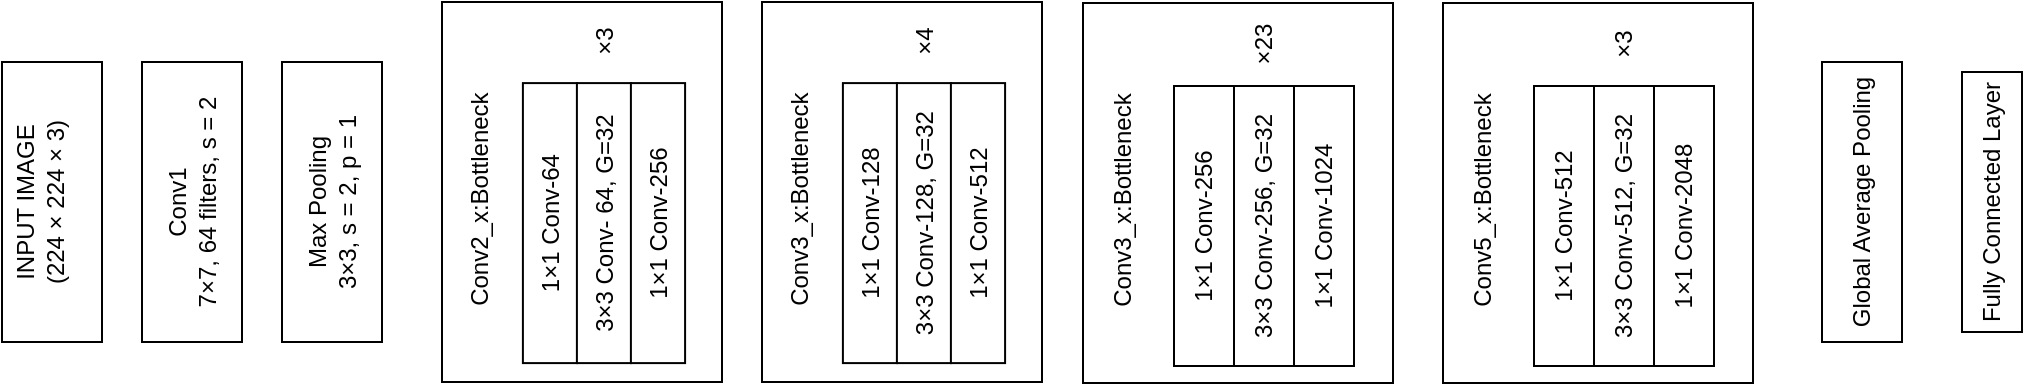 <mxfile version="26.2.12">
  <diagram name="Page-1" id="EKVSeBjgtW6AXNySFoci">
    <mxGraphModel dx="1559" dy="439" grid="1" gridSize="10" guides="1" tooltips="1" connect="1" arrows="1" fold="1" page="1" pageScale="1" pageWidth="827" pageHeight="1169" math="0" shadow="0">
      <root>
        <mxCell id="0" />
        <mxCell id="1" parent="0" />
        <mxCell id="EK9wkQSuGlHfyWJ5hB9Z-56" value="" style="group;rotation=-90;" vertex="1" connectable="0" parent="1">
          <mxGeometry x="340" y="30" width="190" height="1010" as="geometry" />
        </mxCell>
        <mxCell id="EK9wkQSuGlHfyWJ5hB9Z-1" value="INPUT IMAGE&lt;div&gt;(224&amp;nbsp;&lt;span style=&quot;background-color: transparent; color: light-dark(rgb(0, 0, 0), rgb(255, 255, 255));&quot;&gt;&lt;font&gt;× 224&amp;nbsp;&lt;/font&gt;&lt;/span&gt;&lt;span style=&quot;background-color: transparent; color: light-dark(rgb(0, 0, 0), rgb(255, 255, 255));&quot;&gt;× 3)&lt;/span&gt;&lt;/div&gt;&lt;p class=&quot;MsoNormal&quot;&gt;&lt;span style=&quot;font-size:18.0pt;line-height:115%&quot;&gt;&lt;/span&gt;&lt;/p&gt;" style="rounded=0;whiteSpace=wrap;html=1;rotation=-90;" vertex="1" parent="EK9wkQSuGlHfyWJ5hB9Z-56">
          <mxGeometry x="-455" y="485" width="140" height="50" as="geometry" />
        </mxCell>
        <mxCell id="EK9wkQSuGlHfyWJ5hB9Z-4" value="Conv1&lt;div&gt;7&lt;span style=&quot;background-color: transparent; color: light-dark(rgb(0, 0, 0), rgb(255, 255, 255));&quot;&gt;×7,&amp;nbsp;&lt;/span&gt;&lt;span style=&quot;background-color: transparent; color: light-dark(rgb(0, 0, 0), rgb(255, 255, 255));&quot;&gt;64 filters, s = 2&lt;/span&gt;&lt;/div&gt;" style="rounded=0;whiteSpace=wrap;html=1;rotation=-90;" vertex="1" parent="EK9wkQSuGlHfyWJ5hB9Z-56">
          <mxGeometry x="-385" y="485" width="140" height="50" as="geometry" />
        </mxCell>
        <mxCell id="EK9wkQSuGlHfyWJ5hB9Z-6" value="Max Pooling&lt;div&gt;&lt;span style=&quot;background-color: transparent; color: light-dark(rgb(0, 0, 0), rgb(255, 255, 255));&quot;&gt;3×3, s = 2, p = 1&lt;/span&gt;&lt;/div&gt;" style="rounded=0;whiteSpace=wrap;html=1;rotation=-90;" vertex="1" parent="EK9wkQSuGlHfyWJ5hB9Z-56">
          <mxGeometry x="-315" y="485" width="140" height="50" as="geometry" />
        </mxCell>
        <mxCell id="EK9wkQSuGlHfyWJ5hB9Z-7" value="Fully Connected Layer" style="rounded=0;whiteSpace=wrap;html=1;rotation=-90;" vertex="1" parent="EK9wkQSuGlHfyWJ5hB9Z-56">
          <mxGeometry x="520" y="495" width="130" height="30" as="geometry" />
        </mxCell>
        <mxCell id="EK9wkQSuGlHfyWJ5hB9Z-8" value="Global Average Pooling" style="rounded=0;whiteSpace=wrap;html=1;rotation=-90;" vertex="1" parent="EK9wkQSuGlHfyWJ5hB9Z-56">
          <mxGeometry x="450" y="490" width="140" height="40" as="geometry" />
        </mxCell>
        <mxCell id="EK9wkQSuGlHfyWJ5hB9Z-50" value="" style="group;rotation=-90;" vertex="1" connectable="0" parent="EK9wkQSuGlHfyWJ5hB9Z-56">
          <mxGeometry x="-215" y="435" width="190" height="140" as="geometry" />
        </mxCell>
        <mxCell id="EK9wkQSuGlHfyWJ5hB9Z-19" value="" style="verticalLabelPosition=bottom;verticalAlign=top;html=1;shape=mxgraph.basic.rect;fillColor2=none;strokeWidth=1;size=20;indent=5;rotation=-90;" vertex="1" parent="EK9wkQSuGlHfyWJ5hB9Z-50">
          <mxGeometry width="190" height="140" as="geometry" />
        </mxCell>
        <mxCell id="EK9wkQSuGlHfyWJ5hB9Z-26" value="Conv2_x:Bottleneck" style="rounded=0;whiteSpace=wrap;html=1;strokeColor=none;rotation=-90;" vertex="1" parent="EK9wkQSuGlHfyWJ5hB9Z-50">
          <mxGeometry x="-39" y="60" width="165" height="27.097" as="geometry" />
        </mxCell>
        <mxCell id="EK9wkQSuGlHfyWJ5hB9Z-27" value="" style="group;rotation=-90;" vertex="1" connectable="0" parent="EK9wkQSuGlHfyWJ5hB9Z-50">
          <mxGeometry x="36" y="45" width="140" height="81.29" as="geometry" />
        </mxCell>
        <mxCell id="EK9wkQSuGlHfyWJ5hB9Z-20" value="1×1 Conv-64" style="rounded=0;whiteSpace=wrap;html=1;rotation=-90;" vertex="1" parent="EK9wkQSuGlHfyWJ5hB9Z-27">
          <mxGeometry x="-27" y="27" width="140" height="27.097" as="geometry" />
        </mxCell>
        <mxCell id="EK9wkQSuGlHfyWJ5hB9Z-21" value="3×3 Conv- 64, G=32" style="rounded=0;whiteSpace=wrap;html=1;rotation=-90;" vertex="1" parent="EK9wkQSuGlHfyWJ5hB9Z-27">
          <mxGeometry y="27" width="140" height="27.097" as="geometry" />
        </mxCell>
        <mxCell id="EK9wkQSuGlHfyWJ5hB9Z-22" value="1×1 Conv-256" style="rounded=0;whiteSpace=wrap;html=1;rotation=-90;" vertex="1" parent="EK9wkQSuGlHfyWJ5hB9Z-27">
          <mxGeometry x="27" y="27" width="140" height="27.097" as="geometry" />
        </mxCell>
        <mxCell id="EK9wkQSuGlHfyWJ5hB9Z-28" value="×3" style="rounded=0;whiteSpace=wrap;html=1;strokeColor=none;rotation=-90;" vertex="1" parent="EK9wkQSuGlHfyWJ5hB9Z-50">
          <mxGeometry x="91" y="-19" width="30" height="27.097" as="geometry" />
        </mxCell>
        <mxCell id="EK9wkQSuGlHfyWJ5hB9Z-51" value="" style="group;rotation=-90;" vertex="1" connectable="0" parent="EK9wkQSuGlHfyWJ5hB9Z-56">
          <mxGeometry x="-55" y="435" width="190" height="140" as="geometry" />
        </mxCell>
        <mxCell id="EK9wkQSuGlHfyWJ5hB9Z-29" value="" style="verticalLabelPosition=bottom;verticalAlign=top;html=1;shape=mxgraph.basic.rect;fillColor2=none;strokeWidth=1;size=20;indent=5;rotation=-90;" vertex="1" parent="EK9wkQSuGlHfyWJ5hB9Z-51">
          <mxGeometry width="190" height="140" as="geometry" />
        </mxCell>
        <mxCell id="EK9wkQSuGlHfyWJ5hB9Z-30" value="Conv3_x:Bottleneck" style="rounded=0;whiteSpace=wrap;html=1;strokeColor=none;rotation=-90;" vertex="1" parent="EK9wkQSuGlHfyWJ5hB9Z-51">
          <mxGeometry x="-39" y="60" width="165" height="27.097" as="geometry" />
        </mxCell>
        <mxCell id="EK9wkQSuGlHfyWJ5hB9Z-31" value="" style="group;rotation=-90;" vertex="1" connectable="0" parent="EK9wkQSuGlHfyWJ5hB9Z-51">
          <mxGeometry x="36" y="45" width="140" height="81.29" as="geometry" />
        </mxCell>
        <mxCell id="EK9wkQSuGlHfyWJ5hB9Z-32" value="1×1 Conv-128" style="rounded=0;whiteSpace=wrap;html=1;rotation=-90;" vertex="1" parent="EK9wkQSuGlHfyWJ5hB9Z-31">
          <mxGeometry x="-27" y="27" width="140" height="27.097" as="geometry" />
        </mxCell>
        <mxCell id="EK9wkQSuGlHfyWJ5hB9Z-33" value="3×3 Conv-128, G=32" style="rounded=0;whiteSpace=wrap;html=1;rotation=-90;" vertex="1" parent="EK9wkQSuGlHfyWJ5hB9Z-31">
          <mxGeometry y="27" width="140" height="27.097" as="geometry" />
        </mxCell>
        <mxCell id="EK9wkQSuGlHfyWJ5hB9Z-34" value="1×1 Conv-512" style="rounded=0;whiteSpace=wrap;html=1;rotation=-90;" vertex="1" parent="EK9wkQSuGlHfyWJ5hB9Z-31">
          <mxGeometry x="27" y="27" width="140" height="27.097" as="geometry" />
        </mxCell>
        <mxCell id="EK9wkQSuGlHfyWJ5hB9Z-35" value="×4" style="rounded=0;whiteSpace=wrap;html=1;strokeColor=none;rotation=-90;" vertex="1" parent="EK9wkQSuGlHfyWJ5hB9Z-51">
          <mxGeometry x="91" y="-19" width="30" height="27.097" as="geometry" />
        </mxCell>
        <mxCell id="EK9wkQSuGlHfyWJ5hB9Z-54" value="" style="group;rotation=-90;" vertex="1" connectable="0" parent="EK9wkQSuGlHfyWJ5hB9Z-56">
          <mxGeometry x="113" y="428" width="190" height="155" as="geometry" />
        </mxCell>
        <mxCell id="EK9wkQSuGlHfyWJ5hB9Z-36" value="" style="verticalLabelPosition=bottom;verticalAlign=top;html=1;shape=mxgraph.basic.rect;fillColor2=none;strokeWidth=1;size=20;indent=5;rotation=-90;" vertex="1" parent="EK9wkQSuGlHfyWJ5hB9Z-54">
          <mxGeometry width="190" height="155" as="geometry" />
        </mxCell>
        <mxCell id="EK9wkQSuGlHfyWJ5hB9Z-37" value="Conv3_x:Bottleneck" style="rounded=0;whiteSpace=wrap;html=1;strokeColor=none;rotation=-90;" vertex="1" parent="EK9wkQSuGlHfyWJ5hB9Z-54">
          <mxGeometry x="-45" y="66" width="165" height="30" as="geometry" />
        </mxCell>
        <mxCell id="EK9wkQSuGlHfyWJ5hB9Z-38" value="" style="group;rotation=-90;" vertex="1" connectable="0" parent="EK9wkQSuGlHfyWJ5hB9Z-54">
          <mxGeometry x="38" y="49" width="140" height="90" as="geometry" />
        </mxCell>
        <mxCell id="EK9wkQSuGlHfyWJ5hB9Z-39" value="1×1 Conv-256" style="rounded=0;whiteSpace=wrap;html=1;rotation=-90;" vertex="1" parent="EK9wkQSuGlHfyWJ5hB9Z-38">
          <mxGeometry x="-30" y="30" width="140" height="30" as="geometry" />
        </mxCell>
        <mxCell id="EK9wkQSuGlHfyWJ5hB9Z-40" value="3×3 Conv-256, G=32" style="rounded=0;whiteSpace=wrap;html=1;rotation=-90;" vertex="1" parent="EK9wkQSuGlHfyWJ5hB9Z-38">
          <mxGeometry y="30" width="140" height="30" as="geometry" />
        </mxCell>
        <mxCell id="EK9wkQSuGlHfyWJ5hB9Z-41" value="1×1 Conv-1024" style="rounded=0;whiteSpace=wrap;html=1;rotation=-90;" vertex="1" parent="EK9wkQSuGlHfyWJ5hB9Z-38">
          <mxGeometry x="30" y="30" width="140" height="30" as="geometry" />
        </mxCell>
        <mxCell id="EK9wkQSuGlHfyWJ5hB9Z-42" value="×23" style="rounded=0;whiteSpace=wrap;html=1;strokeColor=none;rotation=-90;" vertex="1" parent="EK9wkQSuGlHfyWJ5hB9Z-54">
          <mxGeometry x="93" y="-12" width="30" height="30" as="geometry" />
        </mxCell>
        <mxCell id="EK9wkQSuGlHfyWJ5hB9Z-55" value="" style="group;rotation=-90;" vertex="1" connectable="0" parent="EK9wkQSuGlHfyWJ5hB9Z-56">
          <mxGeometry x="293" y="428" width="190" height="155" as="geometry" />
        </mxCell>
        <mxCell id="EK9wkQSuGlHfyWJ5hB9Z-43" value="" style="verticalLabelPosition=bottom;verticalAlign=top;html=1;shape=mxgraph.basic.rect;fillColor2=none;strokeWidth=1;size=20;indent=5;rotation=-90;" vertex="1" parent="EK9wkQSuGlHfyWJ5hB9Z-55">
          <mxGeometry width="190" height="155" as="geometry" />
        </mxCell>
        <mxCell id="EK9wkQSuGlHfyWJ5hB9Z-44" value="Conv5_x:Bottleneck" style="rounded=0;whiteSpace=wrap;html=1;strokeColor=none;rotation=-90;" vertex="1" parent="EK9wkQSuGlHfyWJ5hB9Z-55">
          <mxGeometry x="-45" y="66" width="165" height="30" as="geometry" />
        </mxCell>
        <mxCell id="EK9wkQSuGlHfyWJ5hB9Z-45" value="" style="group;rotation=-90;" vertex="1" connectable="0" parent="EK9wkQSuGlHfyWJ5hB9Z-55">
          <mxGeometry x="38" y="49" width="140" height="90" as="geometry" />
        </mxCell>
        <mxCell id="EK9wkQSuGlHfyWJ5hB9Z-46" value="1×1 Conv-512" style="rounded=0;whiteSpace=wrap;html=1;rotation=-90;" vertex="1" parent="EK9wkQSuGlHfyWJ5hB9Z-45">
          <mxGeometry x="-30" y="30" width="140" height="30" as="geometry" />
        </mxCell>
        <mxCell id="EK9wkQSuGlHfyWJ5hB9Z-47" value="3×3 Conv-512, G=32" style="rounded=0;whiteSpace=wrap;html=1;rotation=-90;" vertex="1" parent="EK9wkQSuGlHfyWJ5hB9Z-45">
          <mxGeometry y="30" width="140" height="30" as="geometry" />
        </mxCell>
        <mxCell id="EK9wkQSuGlHfyWJ5hB9Z-48" value="1×1 Conv-2048" style="rounded=0;whiteSpace=wrap;html=1;rotation=-90;" vertex="1" parent="EK9wkQSuGlHfyWJ5hB9Z-45">
          <mxGeometry x="30" y="30" width="140" height="30" as="geometry" />
        </mxCell>
        <mxCell id="EK9wkQSuGlHfyWJ5hB9Z-49" value="×3" style="rounded=0;whiteSpace=wrap;html=1;strokeColor=none;rotation=-90;" vertex="1" parent="EK9wkQSuGlHfyWJ5hB9Z-55">
          <mxGeometry x="93" y="-12" width="30" height="30" as="geometry" />
        </mxCell>
      </root>
    </mxGraphModel>
  </diagram>
</mxfile>
